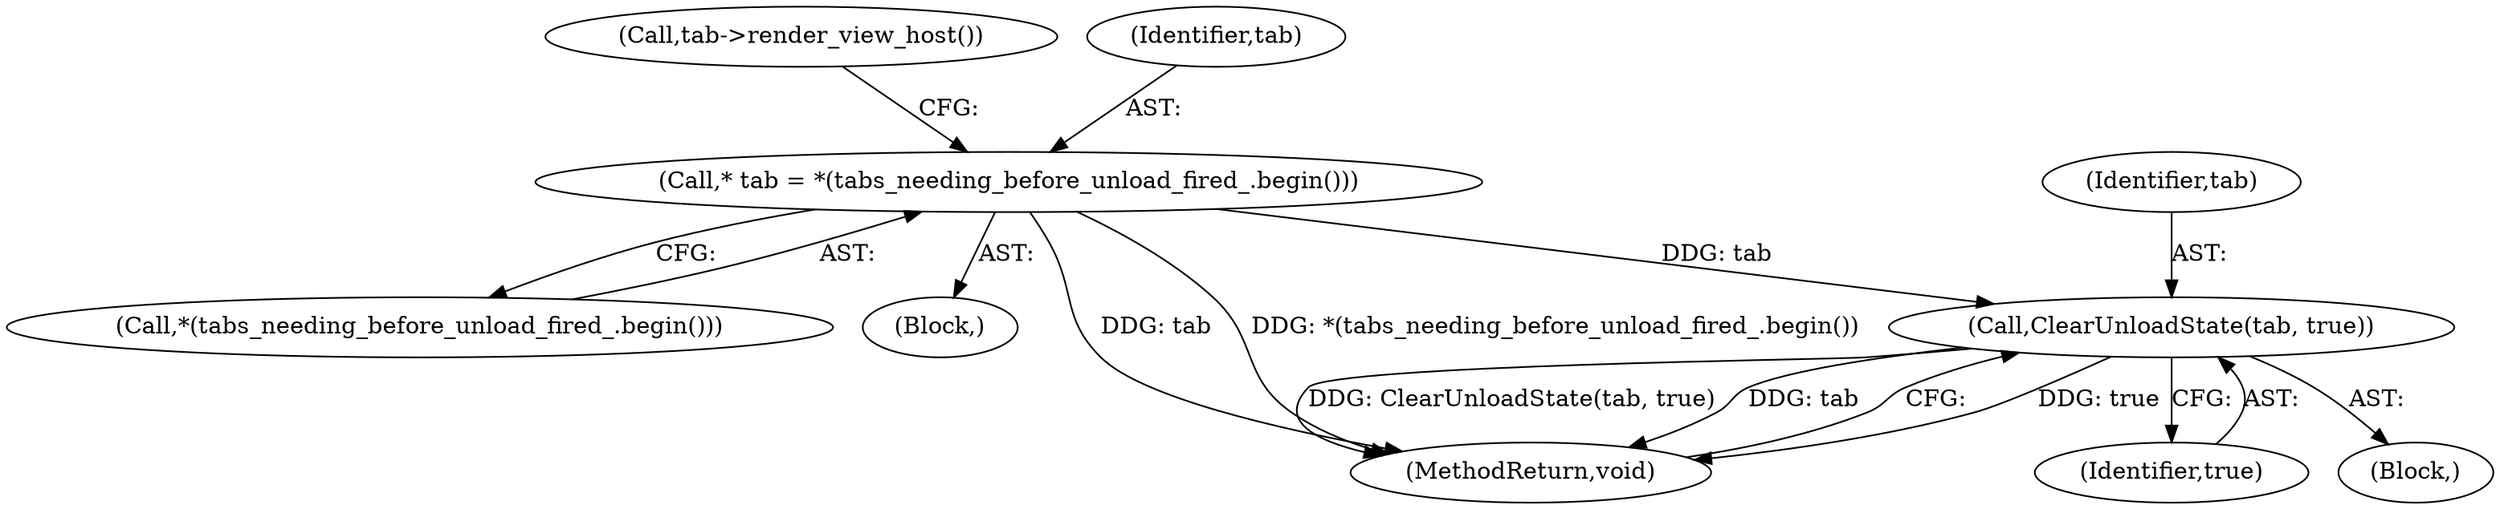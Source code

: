 digraph "0_Chrome_08f0d612f2a4039aaf6733d4e8d0a67614941378_2@pointer" {
"1000131" [label="(Call,ClearUnloadState(tab, true))"];
"1000120" [label="(Call,* tab = *(tabs_needing_before_unload_fired_.begin()))"];
"1000122" [label="(Call,*(tabs_needing_before_unload_fired_.begin()))"];
"1000125" [label="(Call,tab->render_view_host())"];
"1000131" [label="(Call,ClearUnloadState(tab, true))"];
"1000118" [label="(Block,)"];
"1000130" [label="(Block,)"];
"1000161" [label="(MethodReturn,void)"];
"1000120" [label="(Call,* tab = *(tabs_needing_before_unload_fired_.begin()))"];
"1000121" [label="(Identifier,tab)"];
"1000132" [label="(Identifier,tab)"];
"1000133" [label="(Identifier,true)"];
"1000131" -> "1000130"  [label="AST: "];
"1000131" -> "1000133"  [label="CFG: "];
"1000132" -> "1000131"  [label="AST: "];
"1000133" -> "1000131"  [label="AST: "];
"1000161" -> "1000131"  [label="CFG: "];
"1000131" -> "1000161"  [label="DDG: true"];
"1000131" -> "1000161"  [label="DDG: ClearUnloadState(tab, true)"];
"1000131" -> "1000161"  [label="DDG: tab"];
"1000120" -> "1000131"  [label="DDG: tab"];
"1000120" -> "1000118"  [label="AST: "];
"1000120" -> "1000122"  [label="CFG: "];
"1000121" -> "1000120"  [label="AST: "];
"1000122" -> "1000120"  [label="AST: "];
"1000125" -> "1000120"  [label="CFG: "];
"1000120" -> "1000161"  [label="DDG: tab"];
"1000120" -> "1000161"  [label="DDG: *(tabs_needing_before_unload_fired_.begin())"];
}
